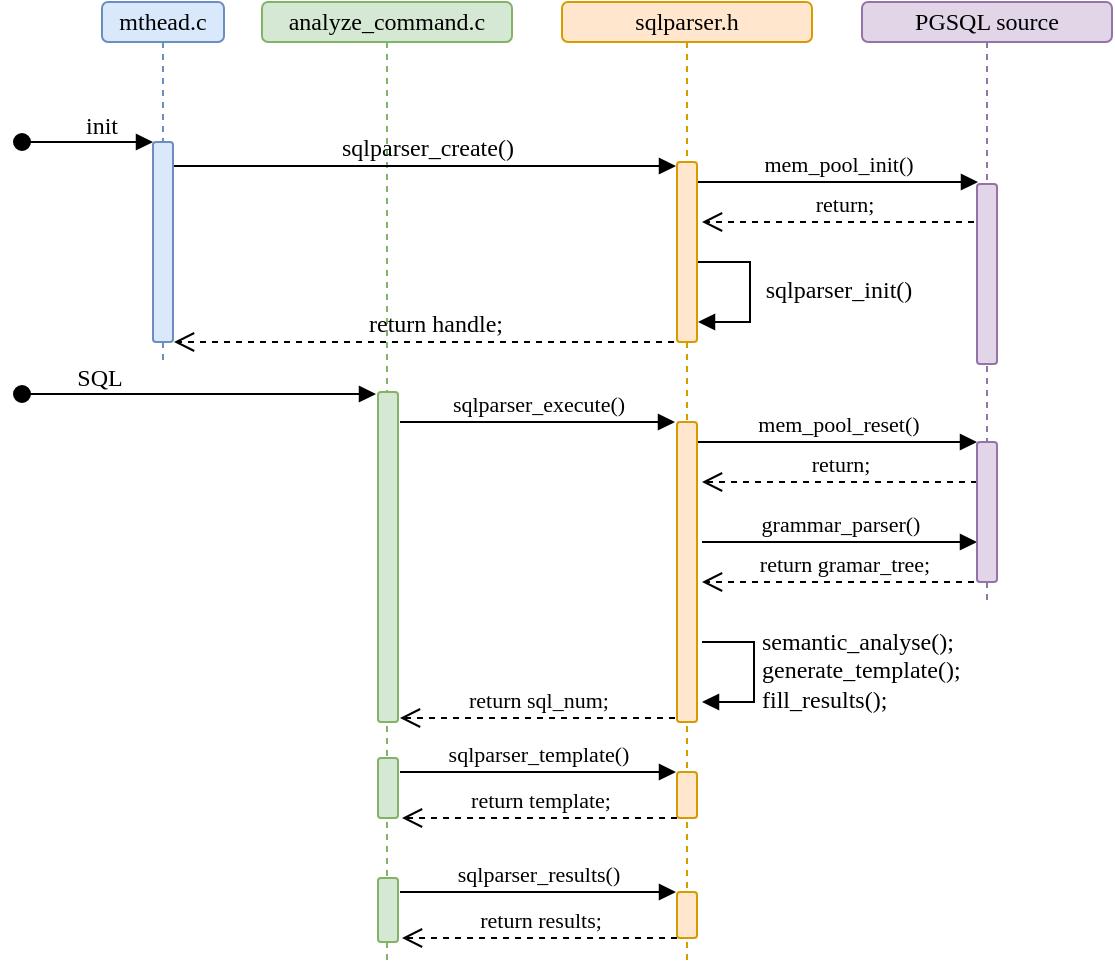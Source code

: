 <mxfile version="21.1.2" type="github">
  <diagram name="Page-1" id="2YBvvXClWsGukQMizWep">
    <mxGraphModel dx="956" dy="514" grid="1" gridSize="10" guides="1" tooltips="1" connect="1" arrows="1" fold="1" page="1" pageScale="1" pageWidth="850" pageHeight="1100" math="0" shadow="0">
      <root>
        <mxCell id="0" />
        <mxCell id="1" parent="0" />
        <mxCell id="aM9ryv3xv72pqoxQDRHE-1" value="analyze_command.c" style="shape=umlLifeline;perimeter=lifelinePerimeter;whiteSpace=wrap;html=1;container=0;dropTarget=0;collapsible=0;recursiveResize=0;outlineConnect=0;portConstraint=eastwest;newEdgeStyle={&quot;edgeStyle&quot;:&quot;elbowEdgeStyle&quot;,&quot;elbow&quot;:&quot;vertical&quot;,&quot;curved&quot;:0,&quot;rounded&quot;:0};size=20;participant=label;fontFamily=Comic Sans MS;rounded=1;fillColor=#d5e8d4;strokeColor=#82b366;" parent="1" vertex="1">
          <mxGeometry x="220" y="50" width="125" height="480" as="geometry" />
        </mxCell>
        <mxCell id="L-1QC0yEh2O5icnx4rdm-17" value="" style="html=1;points=[];perimeter=orthogonalPerimeter;outlineConnect=0;targetShapes=umlLifeline;portConstraint=eastwest;newEdgeStyle={&quot;edgeStyle&quot;:&quot;elbowEdgeStyle&quot;,&quot;elbow&quot;:&quot;vertical&quot;,&quot;curved&quot;:0,&quot;rounded&quot;:0};fontFamily=Comic Sans MS;rounded=1;fillColor=#d5e8d4;strokeColor=#82b366;" parent="aM9ryv3xv72pqoxQDRHE-1" vertex="1">
          <mxGeometry x="58" y="195" width="10" height="165" as="geometry" />
        </mxCell>
        <mxCell id="L-1QC0yEh2O5icnx4rdm-27" value="" style="html=1;points=[];perimeter=orthogonalPerimeter;outlineConnect=0;targetShapes=umlLifeline;portConstraint=eastwest;newEdgeStyle={&quot;edgeStyle&quot;:&quot;elbowEdgeStyle&quot;,&quot;elbow&quot;:&quot;vertical&quot;,&quot;curved&quot;:0,&quot;rounded&quot;:0};fontFamily=Comic Sans MS;rounded=1;fillColor=#d5e8d4;strokeColor=#82b366;" parent="aM9ryv3xv72pqoxQDRHE-1" vertex="1">
          <mxGeometry x="58" y="378" width="10" height="30" as="geometry" />
        </mxCell>
        <mxCell id="L-1QC0yEh2O5icnx4rdm-1" value="sqlparser.h" style="shape=umlLifeline;perimeter=lifelinePerimeter;whiteSpace=wrap;html=1;container=0;dropTarget=0;collapsible=0;recursiveResize=0;outlineConnect=0;portConstraint=eastwest;newEdgeStyle={&quot;edgeStyle&quot;:&quot;elbowEdgeStyle&quot;,&quot;elbow&quot;:&quot;vertical&quot;,&quot;curved&quot;:0,&quot;rounded&quot;:0};size=20;fontFamily=Comic Sans MS;rounded=1;fillColor=#ffe6cc;strokeColor=#d79b00;" parent="1" vertex="1">
          <mxGeometry x="370" y="50" width="125" height="480" as="geometry" />
        </mxCell>
        <mxCell id="L-1QC0yEh2O5icnx4rdm-8" value="" style="html=1;points=[];perimeter=orthogonalPerimeter;outlineConnect=0;targetShapes=umlLifeline;portConstraint=eastwest;newEdgeStyle={&quot;edgeStyle&quot;:&quot;elbowEdgeStyle&quot;,&quot;elbow&quot;:&quot;vertical&quot;,&quot;curved&quot;:0,&quot;rounded&quot;:0};fontFamily=Comic Sans MS;rounded=1;fillColor=#ffe6cc;strokeColor=#d79b00;" parent="L-1QC0yEh2O5icnx4rdm-1" vertex="1">
          <mxGeometry x="57.5" y="80" width="10" height="90" as="geometry" />
        </mxCell>
        <mxCell id="L-1QC0yEh2O5icnx4rdm-24" value="" style="html=1;points=[];perimeter=orthogonalPerimeter;outlineConnect=0;targetShapes=umlLifeline;portConstraint=eastwest;newEdgeStyle={&quot;edgeStyle&quot;:&quot;elbowEdgeStyle&quot;,&quot;elbow&quot;:&quot;vertical&quot;,&quot;curved&quot;:0,&quot;rounded&quot;:0};fontFamily=Comic Sans MS;rounded=1;fillColor=#ffe6cc;strokeColor=#d79b00;" parent="L-1QC0yEh2O5icnx4rdm-1" vertex="1">
          <mxGeometry x="57.5" y="210" width="10" height="150" as="geometry" />
        </mxCell>
        <mxCell id="L-1QC0yEh2O5icnx4rdm-32" value="" style="html=1;points=[];perimeter=orthogonalPerimeter;outlineConnect=0;targetShapes=umlLifeline;portConstraint=eastwest;newEdgeStyle={&quot;edgeStyle&quot;:&quot;elbowEdgeStyle&quot;,&quot;elbow&quot;:&quot;vertical&quot;,&quot;curved&quot;:0,&quot;rounded&quot;:0};fontFamily=Comic Sans MS;rounded=1;fillColor=#ffe6cc;strokeColor=#d79b00;" parent="L-1QC0yEh2O5icnx4rdm-1" vertex="1">
          <mxGeometry x="57.5" y="385" width="10" height="23" as="geometry" />
        </mxCell>
        <mxCell id="L-1QC0yEh2O5icnx4rdm-35" value="" style="html=1;points=[];perimeter=orthogonalPerimeter;outlineConnect=0;targetShapes=umlLifeline;portConstraint=eastwest;newEdgeStyle={&quot;edgeStyle&quot;:&quot;elbowEdgeStyle&quot;,&quot;elbow&quot;:&quot;vertical&quot;,&quot;curved&quot;:0,&quot;rounded&quot;:0};fontFamily=Comic Sans MS;rounded=1;fillColor=#ffe6cc;strokeColor=#d79b00;" parent="L-1QC0yEh2O5icnx4rdm-1" vertex="1">
          <mxGeometry x="57.5" y="445" width="10" height="23" as="geometry" />
        </mxCell>
        <mxCell id="L-1QC0yEh2O5icnx4rdm-36" value="" style="html=1;points=[];perimeter=orthogonalPerimeter;outlineConnect=0;targetShapes=umlLifeline;portConstraint=eastwest;newEdgeStyle={&quot;edgeStyle&quot;:&quot;elbowEdgeStyle&quot;,&quot;elbow&quot;:&quot;vertical&quot;,&quot;curved&quot;:0,&quot;rounded&quot;:0};fontFamily=Comic Sans MS;rounded=1;fillColor=#d5e8d4;strokeColor=#82b366;" parent="L-1QC0yEh2O5icnx4rdm-1" vertex="1">
          <mxGeometry x="-92" y="438" width="10" height="32" as="geometry" />
        </mxCell>
        <mxCell id="L-1QC0yEh2O5icnx4rdm-37" value="sqlparser_results()" style="html=1;verticalAlign=bottom;endArrow=block;edgeStyle=elbowEdgeStyle;elbow=vertical;curved=0;rounded=0;fontFamily=Comic Sans MS;" parent="L-1QC0yEh2O5icnx4rdm-1" edge="1">
          <mxGeometry width="80" relative="1" as="geometry">
            <mxPoint x="-81" y="445" as="sourcePoint" />
            <mxPoint x="57" y="445" as="targetPoint" />
          </mxGeometry>
        </mxCell>
        <mxCell id="L-1QC0yEh2O5icnx4rdm-38" value="return results;" style="html=1;verticalAlign=bottom;endArrow=open;dashed=1;endSize=8;edgeStyle=elbowEdgeStyle;elbow=vertical;curved=0;rounded=0;fontFamily=Comic Sans MS;" parent="L-1QC0yEh2O5icnx4rdm-1" source="L-1QC0yEh2O5icnx4rdm-35" edge="1">
          <mxGeometry relative="1" as="geometry">
            <mxPoint y="468" as="sourcePoint" />
            <mxPoint x="-80" y="468" as="targetPoint" />
          </mxGeometry>
        </mxCell>
        <mxCell id="L-1QC0yEh2O5icnx4rdm-5" value="mthead.c" style="shape=umlLifeline;perimeter=lifelinePerimeter;whiteSpace=wrap;html=1;container=0;dropTarget=0;collapsible=0;recursiveResize=0;outlineConnect=0;portConstraint=eastwest;newEdgeStyle={&quot;edgeStyle&quot;:&quot;elbowEdgeStyle&quot;,&quot;elbow&quot;:&quot;vertical&quot;,&quot;curved&quot;:0,&quot;rounded&quot;:0};size=20;fontFamily=Comic Sans MS;rounded=1;fillColor=#dae8fc;strokeColor=#6c8ebf;fontColor=#000000;" parent="1" vertex="1">
          <mxGeometry x="140" y="50" width="61" height="180" as="geometry" />
        </mxCell>
        <mxCell id="L-1QC0yEh2O5icnx4rdm-6" value="" style="html=1;points=[];perimeter=orthogonalPerimeter;outlineConnect=0;targetShapes=umlLifeline;portConstraint=eastwest;newEdgeStyle={&quot;edgeStyle&quot;:&quot;elbowEdgeStyle&quot;,&quot;elbow&quot;:&quot;vertical&quot;,&quot;curved&quot;:0,&quot;rounded&quot;:0};fontFamily=Comic Sans MS;rounded=1;fillColor=#dae8fc;strokeColor=#6c8ebf;" parent="L-1QC0yEh2O5icnx4rdm-5" vertex="1">
          <mxGeometry x="25.5" y="70" width="10" height="100" as="geometry" />
        </mxCell>
        <mxCell id="L-1QC0yEh2O5icnx4rdm-7" value="" style="html=1;verticalAlign=bottom;startArrow=oval;endArrow=block;startSize=8;edgeStyle=elbowEdgeStyle;elbow=vertical;curved=0;rounded=0;fontFamily=Comic Sans MS;" parent="L-1QC0yEh2O5icnx4rdm-5" target="L-1QC0yEh2O5icnx4rdm-6" edge="1">
          <mxGeometry relative="1" as="geometry">
            <mxPoint x="-40" y="70" as="sourcePoint" />
          </mxGeometry>
        </mxCell>
        <mxCell id="L-1QC0yEh2O5icnx4rdm-10" value="" style="html=1;verticalAlign=bottom;endArrow=block;edgeStyle=elbowEdgeStyle;elbow=vertical;curved=0;rounded=0;arcSize=20;fontFamily=Comic Sans MS;" parent="1" edge="1">
          <mxGeometry width="80" relative="1" as="geometry">
            <mxPoint x="176" y="132" as="sourcePoint" />
            <mxPoint x="427" y="132" as="targetPoint" />
          </mxGeometry>
        </mxCell>
        <mxCell id="L-1QC0yEh2O5icnx4rdm-14" value="" style="html=1;verticalAlign=bottom;endArrow=open;dashed=1;endSize=8;edgeStyle=elbowEdgeStyle;elbow=vertical;curved=0;rounded=0;fontFamily=Comic Sans MS;" parent="1" edge="1">
          <mxGeometry relative="1" as="geometry">
            <mxPoint x="426" y="220" as="sourcePoint" />
            <mxPoint x="176" y="220" as="targetPoint" />
            <mxPoint as="offset" />
          </mxGeometry>
        </mxCell>
        <mxCell id="L-1QC0yEh2O5icnx4rdm-15" value="sqlparser_create()" style="text;strokeColor=none;align=center;fillColor=none;html=1;verticalAlign=middle;whiteSpace=wrap;rounded=0;fontFamily=Comic Sans MS;" parent="1" vertex="1">
          <mxGeometry x="252.5" y="118" width="100" height="10" as="geometry" />
        </mxCell>
        <mxCell id="L-1QC0yEh2O5icnx4rdm-16" value="return handle;" style="text;strokeColor=none;align=center;fillColor=none;html=1;verticalAlign=middle;whiteSpace=wrap;rounded=0;fontFamily=Comic Sans MS;" parent="1" vertex="1">
          <mxGeometry x="262.5" y="206" width="87.5" height="10" as="geometry" />
        </mxCell>
        <mxCell id="L-1QC0yEh2O5icnx4rdm-19" value="" style="html=1;verticalAlign=bottom;startArrow=oval;startFill=1;endArrow=block;startSize=8;edgeStyle=elbowEdgeStyle;elbow=vertical;curved=0;rounded=0;fontFamily=Comic Sans MS;" parent="1" edge="1">
          <mxGeometry width="60" relative="1" as="geometry">
            <mxPoint x="100" y="246" as="sourcePoint" />
            <mxPoint x="277" y="246" as="targetPoint" />
          </mxGeometry>
        </mxCell>
        <mxCell id="L-1QC0yEh2O5icnx4rdm-25" value="sqlparser_execute()" style="html=1;verticalAlign=bottom;endArrow=block;edgeStyle=elbowEdgeStyle;elbow=vertical;curved=0;rounded=0;fontFamily=Comic Sans MS;" parent="1" edge="1">
          <mxGeometry width="80" relative="1" as="geometry">
            <mxPoint x="289" y="260" as="sourcePoint" />
            <mxPoint x="426.5" y="260" as="targetPoint" />
          </mxGeometry>
        </mxCell>
        <mxCell id="L-1QC0yEh2O5icnx4rdm-26" value="return sql_num;" style="html=1;verticalAlign=bottom;endArrow=open;dashed=1;endSize=8;edgeStyle=elbowEdgeStyle;elbow=horizontal;curved=0;rounded=0;fontFamily=Comic Sans MS;" parent="1" edge="1">
          <mxGeometry x="-0.001" relative="1" as="geometry">
            <mxPoint x="426.5" y="408" as="sourcePoint" />
            <mxPoint x="289" y="408" as="targetPoint" />
            <Array as="points">
              <mxPoint x="358" y="408" />
            </Array>
            <mxPoint as="offset" />
          </mxGeometry>
        </mxCell>
        <mxCell id="L-1QC0yEh2O5icnx4rdm-28" value="SQL" style="text;strokeColor=none;align=center;fillColor=none;html=1;verticalAlign=middle;whiteSpace=wrap;rounded=0;fontFamily=Comic Sans MS;" parent="1" vertex="1">
          <mxGeometry x="129" y="233" width="20" height="10" as="geometry" />
        </mxCell>
        <mxCell id="L-1QC0yEh2O5icnx4rdm-29" value="init" style="text;strokeColor=none;align=center;fillColor=none;html=1;verticalAlign=middle;whiteSpace=wrap;rounded=0;fontFamily=Comic Sans MS;" parent="1" vertex="1">
          <mxGeometry x="135" y="112" width="10" as="geometry" />
        </mxCell>
        <mxCell id="L-1QC0yEh2O5icnx4rdm-33" value="sqlparser_template()" style="html=1;verticalAlign=bottom;endArrow=block;edgeStyle=elbowEdgeStyle;elbow=vertical;curved=0;rounded=0;fontFamily=Comic Sans MS;" parent="1" edge="1">
          <mxGeometry width="80" relative="1" as="geometry">
            <mxPoint x="289" y="435" as="sourcePoint" />
            <mxPoint x="427" y="435" as="targetPoint" />
          </mxGeometry>
        </mxCell>
        <mxCell id="L-1QC0yEh2O5icnx4rdm-34" value="return template;" style="html=1;verticalAlign=bottom;endArrow=open;dashed=1;endSize=8;edgeStyle=elbowEdgeStyle;elbow=vertical;curved=0;rounded=0;fontFamily=Comic Sans MS;" parent="1" source="L-1QC0yEh2O5icnx4rdm-32" edge="1">
          <mxGeometry relative="1" as="geometry">
            <mxPoint x="370" y="458" as="sourcePoint" />
            <mxPoint x="290" y="458" as="targetPoint" />
          </mxGeometry>
        </mxCell>
        <mxCell id="L-1QC0yEh2O5icnx4rdm-41" value="mem_pool_init()" style="html=1;verticalAlign=bottom;endArrow=block;edgeStyle=elbowEdgeStyle;elbow=vertical;curved=0;rounded=0;fontFamily=Comic Sans MS;" parent="1" edge="1">
          <mxGeometry width="80" relative="1" as="geometry">
            <mxPoint x="438" y="140" as="sourcePoint" />
            <mxPoint x="578" y="140" as="targetPoint" />
          </mxGeometry>
        </mxCell>
        <mxCell id="L-1QC0yEh2O5icnx4rdm-42" value="return;" style="html=1;verticalAlign=bottom;endArrow=open;dashed=1;endSize=8;edgeStyle=elbowEdgeStyle;elbow=vertical;curved=0;rounded=0;fontFamily=Comic Sans MS;" parent="1" source="L-1QC0yEh2O5icnx4rdm-49" edge="1">
          <mxGeometry relative="1" as="geometry">
            <mxPoint x="570" y="160" as="sourcePoint" />
            <mxPoint x="440" y="160" as="targetPoint" />
          </mxGeometry>
        </mxCell>
        <mxCell id="L-1QC0yEh2O5icnx4rdm-43" value="" style="endArrow=block;endFill=1;endSize=6;html=1;rounded=0;align=left;verticalAlign=top;exitX=0.9;exitY=0.25;exitDx=0;exitDy=0;exitPerimeter=0;strokeWidth=1;fontFamily=Comic Sans MS;" parent="1" edge="1">
          <mxGeometry width="160" relative="1" as="geometry">
            <mxPoint x="438" y="180" as="sourcePoint" />
            <mxPoint x="438" y="210" as="targetPoint" />
            <Array as="points">
              <mxPoint x="464" y="180" />
              <mxPoint x="464" y="200" />
              <mxPoint x="464" y="210" />
            </Array>
          </mxGeometry>
        </mxCell>
        <mxCell id="L-1QC0yEh2O5icnx4rdm-44" value="sqlparser_init()" style="text;strokeColor=none;align=center;fillColor=none;html=1;verticalAlign=middle;whiteSpace=wrap;rounded=0;fontFamily=Comic Sans MS;" parent="1" vertex="1">
          <mxGeometry x="468" y="184" width="81" height="20" as="geometry" />
        </mxCell>
        <mxCell id="L-1QC0yEh2O5icnx4rdm-45" value="mem_pool_reset()" style="html=1;verticalAlign=bottom;endArrow=block;edgeStyle=elbowEdgeStyle;elbow=vertical;curved=0;rounded=0;fontFamily=Comic Sans MS;" parent="1" target="L-1QC0yEh2O5icnx4rdm-51" edge="1">
          <mxGeometry width="80" relative="1" as="geometry">
            <mxPoint x="438" y="270" as="sourcePoint" />
            <mxPoint x="575" y="270" as="targetPoint" />
          </mxGeometry>
        </mxCell>
        <mxCell id="L-1QC0yEh2O5icnx4rdm-46" value="return;" style="html=1;verticalAlign=bottom;endArrow=open;dashed=1;endSize=8;edgeStyle=elbowEdgeStyle;elbow=vertical;curved=0;rounded=0;fontFamily=Comic Sans MS;" parent="1" source="L-1QC0yEh2O5icnx4rdm-51" edge="1">
          <mxGeometry relative="1" as="geometry">
            <mxPoint x="570" y="290" as="sourcePoint" />
            <mxPoint x="440" y="290" as="targetPoint" />
          </mxGeometry>
        </mxCell>
        <mxCell id="L-1QC0yEh2O5icnx4rdm-47" value="grammar_parser()" style="html=1;verticalAlign=bottom;endArrow=block;edgeStyle=elbowEdgeStyle;elbow=vertical;curved=0;rounded=0;fontFamily=Comic Sans MS;" parent="1" target="L-1QC0yEh2O5icnx4rdm-51" edge="1">
          <mxGeometry width="80" relative="1" as="geometry">
            <mxPoint x="440" y="320" as="sourcePoint" />
            <mxPoint x="575" y="320" as="targetPoint" />
          </mxGeometry>
        </mxCell>
        <mxCell id="L-1QC0yEh2O5icnx4rdm-48" value="return gramar_tree;" style="html=1;verticalAlign=bottom;endArrow=open;dashed=1;endSize=8;edgeStyle=elbowEdgeStyle;elbow=vertical;curved=0;rounded=0;fontFamily=Comic Sans MS;" parent="1" source="L-1QC0yEh2O5icnx4rdm-49" edge="1">
          <mxGeometry relative="1" as="geometry">
            <mxPoint x="570" y="340" as="sourcePoint" />
            <mxPoint x="440" y="340" as="targetPoint" />
          </mxGeometry>
        </mxCell>
        <mxCell id="L-1QC0yEh2O5icnx4rdm-49" value="PGSQL source" style="shape=umlLifeline;perimeter=lifelinePerimeter;whiteSpace=wrap;html=1;container=0;dropTarget=0;collapsible=0;recursiveResize=0;outlineConnect=0;portConstraint=eastwest;newEdgeStyle={&quot;edgeStyle&quot;:&quot;elbowEdgeStyle&quot;,&quot;elbow&quot;:&quot;vertical&quot;,&quot;curved&quot;:0,&quot;rounded&quot;:0};size=20;fontFamily=Comic Sans MS;rounded=1;fillColor=#e1d5e7;strokeColor=#9673a6;" parent="1" vertex="1">
          <mxGeometry x="520" y="50" width="125" height="300" as="geometry" />
        </mxCell>
        <mxCell id="L-1QC0yEh2O5icnx4rdm-50" value="" style="html=1;points=[];perimeter=orthogonalPerimeter;outlineConnect=0;targetShapes=umlLifeline;portConstraint=eastwest;newEdgeStyle={&quot;edgeStyle&quot;:&quot;elbowEdgeStyle&quot;,&quot;elbow&quot;:&quot;vertical&quot;,&quot;curved&quot;:0,&quot;rounded&quot;:0};fontFamily=Comic Sans MS;rounded=1;fillColor=#e1d5e7;strokeColor=#9673a6;" parent="L-1QC0yEh2O5icnx4rdm-49" vertex="1">
          <mxGeometry x="57.5" y="91" width="10" height="90" as="geometry" />
        </mxCell>
        <mxCell id="L-1QC0yEh2O5icnx4rdm-51" value="" style="html=1;points=[];perimeter=orthogonalPerimeter;outlineConnect=0;targetShapes=umlLifeline;portConstraint=eastwest;newEdgeStyle={&quot;edgeStyle&quot;:&quot;elbowEdgeStyle&quot;,&quot;elbow&quot;:&quot;vertical&quot;,&quot;curved&quot;:0,&quot;rounded&quot;:0};fontFamily=Comic Sans MS;rounded=1;fillColor=#e1d5e7;strokeColor=#9673a6;" parent="L-1QC0yEh2O5icnx4rdm-49" vertex="1">
          <mxGeometry x="57.5" y="220" width="10" height="70" as="geometry" />
        </mxCell>
        <mxCell id="L-1QC0yEh2O5icnx4rdm-57" value="" style="endArrow=block;endFill=1;endSize=6;html=1;rounded=0;align=left;verticalAlign=top;exitX=0.9;exitY=0.25;exitDx=0;exitDy=0;exitPerimeter=0;strokeWidth=1;fontFamily=Comic Sans MS;" parent="1" edge="1">
          <mxGeometry width="160" relative="1" as="geometry">
            <mxPoint x="440" y="370" as="sourcePoint" />
            <mxPoint x="440" y="400" as="targetPoint" />
            <Array as="points">
              <mxPoint x="466" y="370" />
              <mxPoint x="466" y="390" />
              <mxPoint x="466" y="400" />
            </Array>
          </mxGeometry>
        </mxCell>
        <mxCell id="L-1QC0yEh2O5icnx4rdm-58" value="semantic_analyse();&lt;br&gt;generate_template();&lt;br&gt;fill_results();" style="text;strokeColor=none;align=left;fillColor=none;html=1;verticalAlign=middle;whiteSpace=wrap;rounded=0;fontFamily=Comic Sans MS;" parent="1" vertex="1">
          <mxGeometry x="468" y="359" width="123" height="50" as="geometry" />
        </mxCell>
      </root>
    </mxGraphModel>
  </diagram>
</mxfile>
